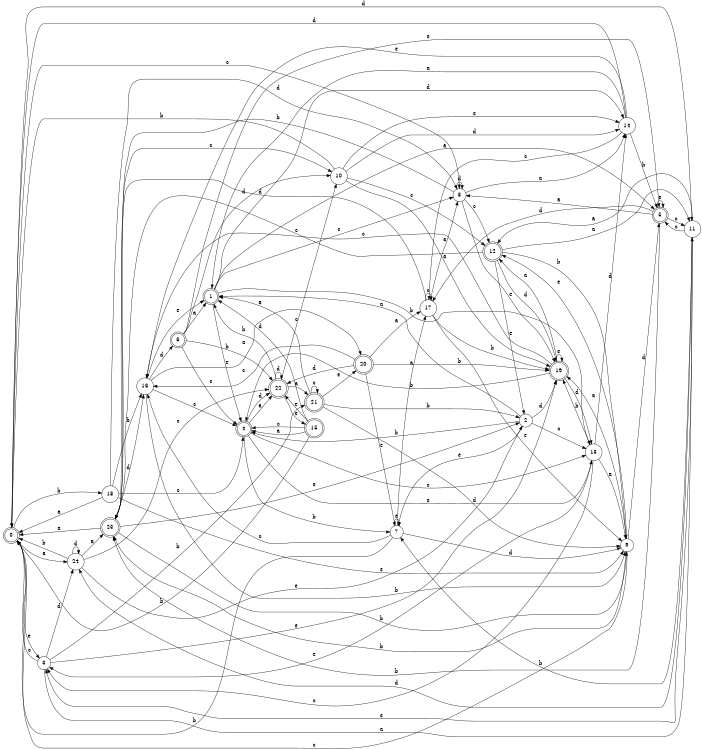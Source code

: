 digraph n20_6 {
__start0 [label="" shape="none"];

rankdir=LR;
size="8,5";

s0 [style="rounded,filled", color="black", fillcolor="white" shape="doublecircle", label="0"];
s1 [style="rounded,filled", color="black", fillcolor="white" shape="doublecircle", label="1"];
s2 [style="filled", color="black", fillcolor="white" shape="circle", label="2"];
s3 [style="filled", color="black", fillcolor="white" shape="circle", label="3"];
s4 [style="rounded,filled", color="black", fillcolor="white" shape="doublecircle", label="4"];
s5 [style="rounded,filled", color="black", fillcolor="white" shape="doublecircle", label="5"];
s6 [style="rounded,filled", color="black", fillcolor="white" shape="doublecircle", label="6"];
s7 [style="filled", color="black", fillcolor="white" shape="circle", label="7"];
s8 [style="filled", color="black", fillcolor="white" shape="circle", label="8"];
s9 [style="filled", color="black", fillcolor="white" shape="circle", label="9"];
s10 [style="filled", color="black", fillcolor="white" shape="circle", label="10"];
s11 [style="filled", color="black", fillcolor="white" shape="circle", label="11"];
s12 [style="rounded,filled", color="black", fillcolor="white" shape="doublecircle", label="12"];
s13 [style="filled", color="black", fillcolor="white" shape="circle", label="13"];
s14 [style="filled", color="black", fillcolor="white" shape="circle", label="14"];
s15 [style="rounded,filled", color="black", fillcolor="white" shape="doublecircle", label="15"];
s16 [style="filled", color="black", fillcolor="white" shape="circle", label="16"];
s17 [style="filled", color="black", fillcolor="white" shape="circle", label="17"];
s18 [style="filled", color="black", fillcolor="white" shape="circle", label="18"];
s19 [style="rounded,filled", color="black", fillcolor="white" shape="doublecircle", label="19"];
s20 [style="rounded,filled", color="black", fillcolor="white" shape="doublecircle", label="20"];
s21 [style="rounded,filled", color="black", fillcolor="white" shape="doublecircle", label="21"];
s22 [style="rounded,filled", color="black", fillcolor="white" shape="doublecircle", label="22"];
s23 [style="rounded,filled", color="black", fillcolor="white" shape="doublecircle", label="23"];
s24 [style="filled", color="black", fillcolor="white" shape="circle", label="24"];
s0 -> s24 [label="a"];
s0 -> s18 [label="b"];
s0 -> s8 [label="c"];
s0 -> s11 [label="d"];
s0 -> s3 [label="e"];
s1 -> s5 [label="a"];
s1 -> s13 [label="b"];
s1 -> s8 [label="c"];
s1 -> s14 [label="d"];
s1 -> s4 [label="e"];
s2 -> s1 [label="a"];
s2 -> s4 [label="b"];
s2 -> s13 [label="c"];
s2 -> s19 [label="d"];
s2 -> s7 [label="e"];
s3 -> s11 [label="a"];
s3 -> s21 [label="b"];
s3 -> s0 [label="c"];
s3 -> s24 [label="d"];
s3 -> s19 [label="e"];
s4 -> s22 [label="a"];
s4 -> s7 [label="b"];
s4 -> s13 [label="c"];
s4 -> s22 [label="d"];
s4 -> s13 [label="e"];
s5 -> s8 [label="a"];
s5 -> s23 [label="b"];
s5 -> s11 [label="c"];
s5 -> s17 [label="d"];
s5 -> s5 [label="e"];
s6 -> s1 [label="a"];
s6 -> s22 [label="b"];
s6 -> s4 [label="c"];
s6 -> s10 [label="d"];
s6 -> s5 [label="e"];
s7 -> s17 [label="a"];
s7 -> s0 [label="b"];
s7 -> s16 [label="c"];
s7 -> s9 [label="d"];
s7 -> s7 [label="e"];
s8 -> s14 [label="a"];
s8 -> s23 [label="b"];
s8 -> s12 [label="c"];
s8 -> s8 [label="d"];
s8 -> s19 [label="e"];
s9 -> s19 [label="a"];
s9 -> s23 [label="b"];
s9 -> s0 [label="c"];
s9 -> s5 [label="d"];
s9 -> s12 [label="e"];
s10 -> s19 [label="a"];
s10 -> s0 [label="b"];
s10 -> s12 [label="c"];
s10 -> s14 [label="d"];
s10 -> s14 [label="e"];
s11 -> s12 [label="a"];
s11 -> s7 [label="b"];
s11 -> s5 [label="c"];
s11 -> s24 [label="d"];
s11 -> s3 [label="e"];
s12 -> s11 [label="a"];
s12 -> s9 [label="b"];
s12 -> s23 [label="c"];
s12 -> s19 [label="d"];
s12 -> s2 [label="e"];
s13 -> s9 [label="a"];
s13 -> s19 [label="b"];
s13 -> s3 [label="c"];
s13 -> s14 [label="d"];
s13 -> s3 [label="e"];
s14 -> s1 [label="a"];
s14 -> s5 [label="b"];
s14 -> s17 [label="c"];
s14 -> s0 [label="d"];
s14 -> s16 [label="e"];
s15 -> s4 [label="a"];
s15 -> s0 [label="b"];
s15 -> s4 [label="c"];
s15 -> s1 [label="d"];
s15 -> s22 [label="e"];
s16 -> s20 [label="a"];
s16 -> s9 [label="b"];
s16 -> s4 [label="c"];
s16 -> s6 [label="d"];
s16 -> s1 [label="e"];
s17 -> s8 [label="a"];
s17 -> s19 [label="b"];
s17 -> s17 [label="c"];
s17 -> s23 [label="d"];
s17 -> s9 [label="e"];
s18 -> s0 [label="a"];
s18 -> s16 [label="b"];
s18 -> s4 [label="c"];
s18 -> s8 [label="d"];
s18 -> s9 [label="e"];
s19 -> s12 [label="a"];
s19 -> s4 [label="b"];
s19 -> s16 [label="c"];
s19 -> s13 [label="d"];
s19 -> s19 [label="e"];
s20 -> s17 [label="a"];
s20 -> s19 [label="b"];
s20 -> s16 [label="c"];
s20 -> s22 [label="d"];
s20 -> s7 [label="e"];
s21 -> s1 [label="a"];
s21 -> s2 [label="b"];
s21 -> s21 [label="c"];
s21 -> s9 [label="d"];
s21 -> s20 [label="e"];
s22 -> s21 [label="a"];
s22 -> s1 [label="b"];
s22 -> s10 [label="c"];
s22 -> s22 [label="d"];
s22 -> s15 [label="e"];
s23 -> s0 [label="a"];
s23 -> s9 [label="b"];
s23 -> s10 [label="c"];
s23 -> s16 [label="d"];
s23 -> s2 [label="e"];
s24 -> s23 [label="a"];
s24 -> s0 [label="b"];
s24 -> s22 [label="c"];
s24 -> s24 [label="d"];
s24 -> s2 [label="e"];

}